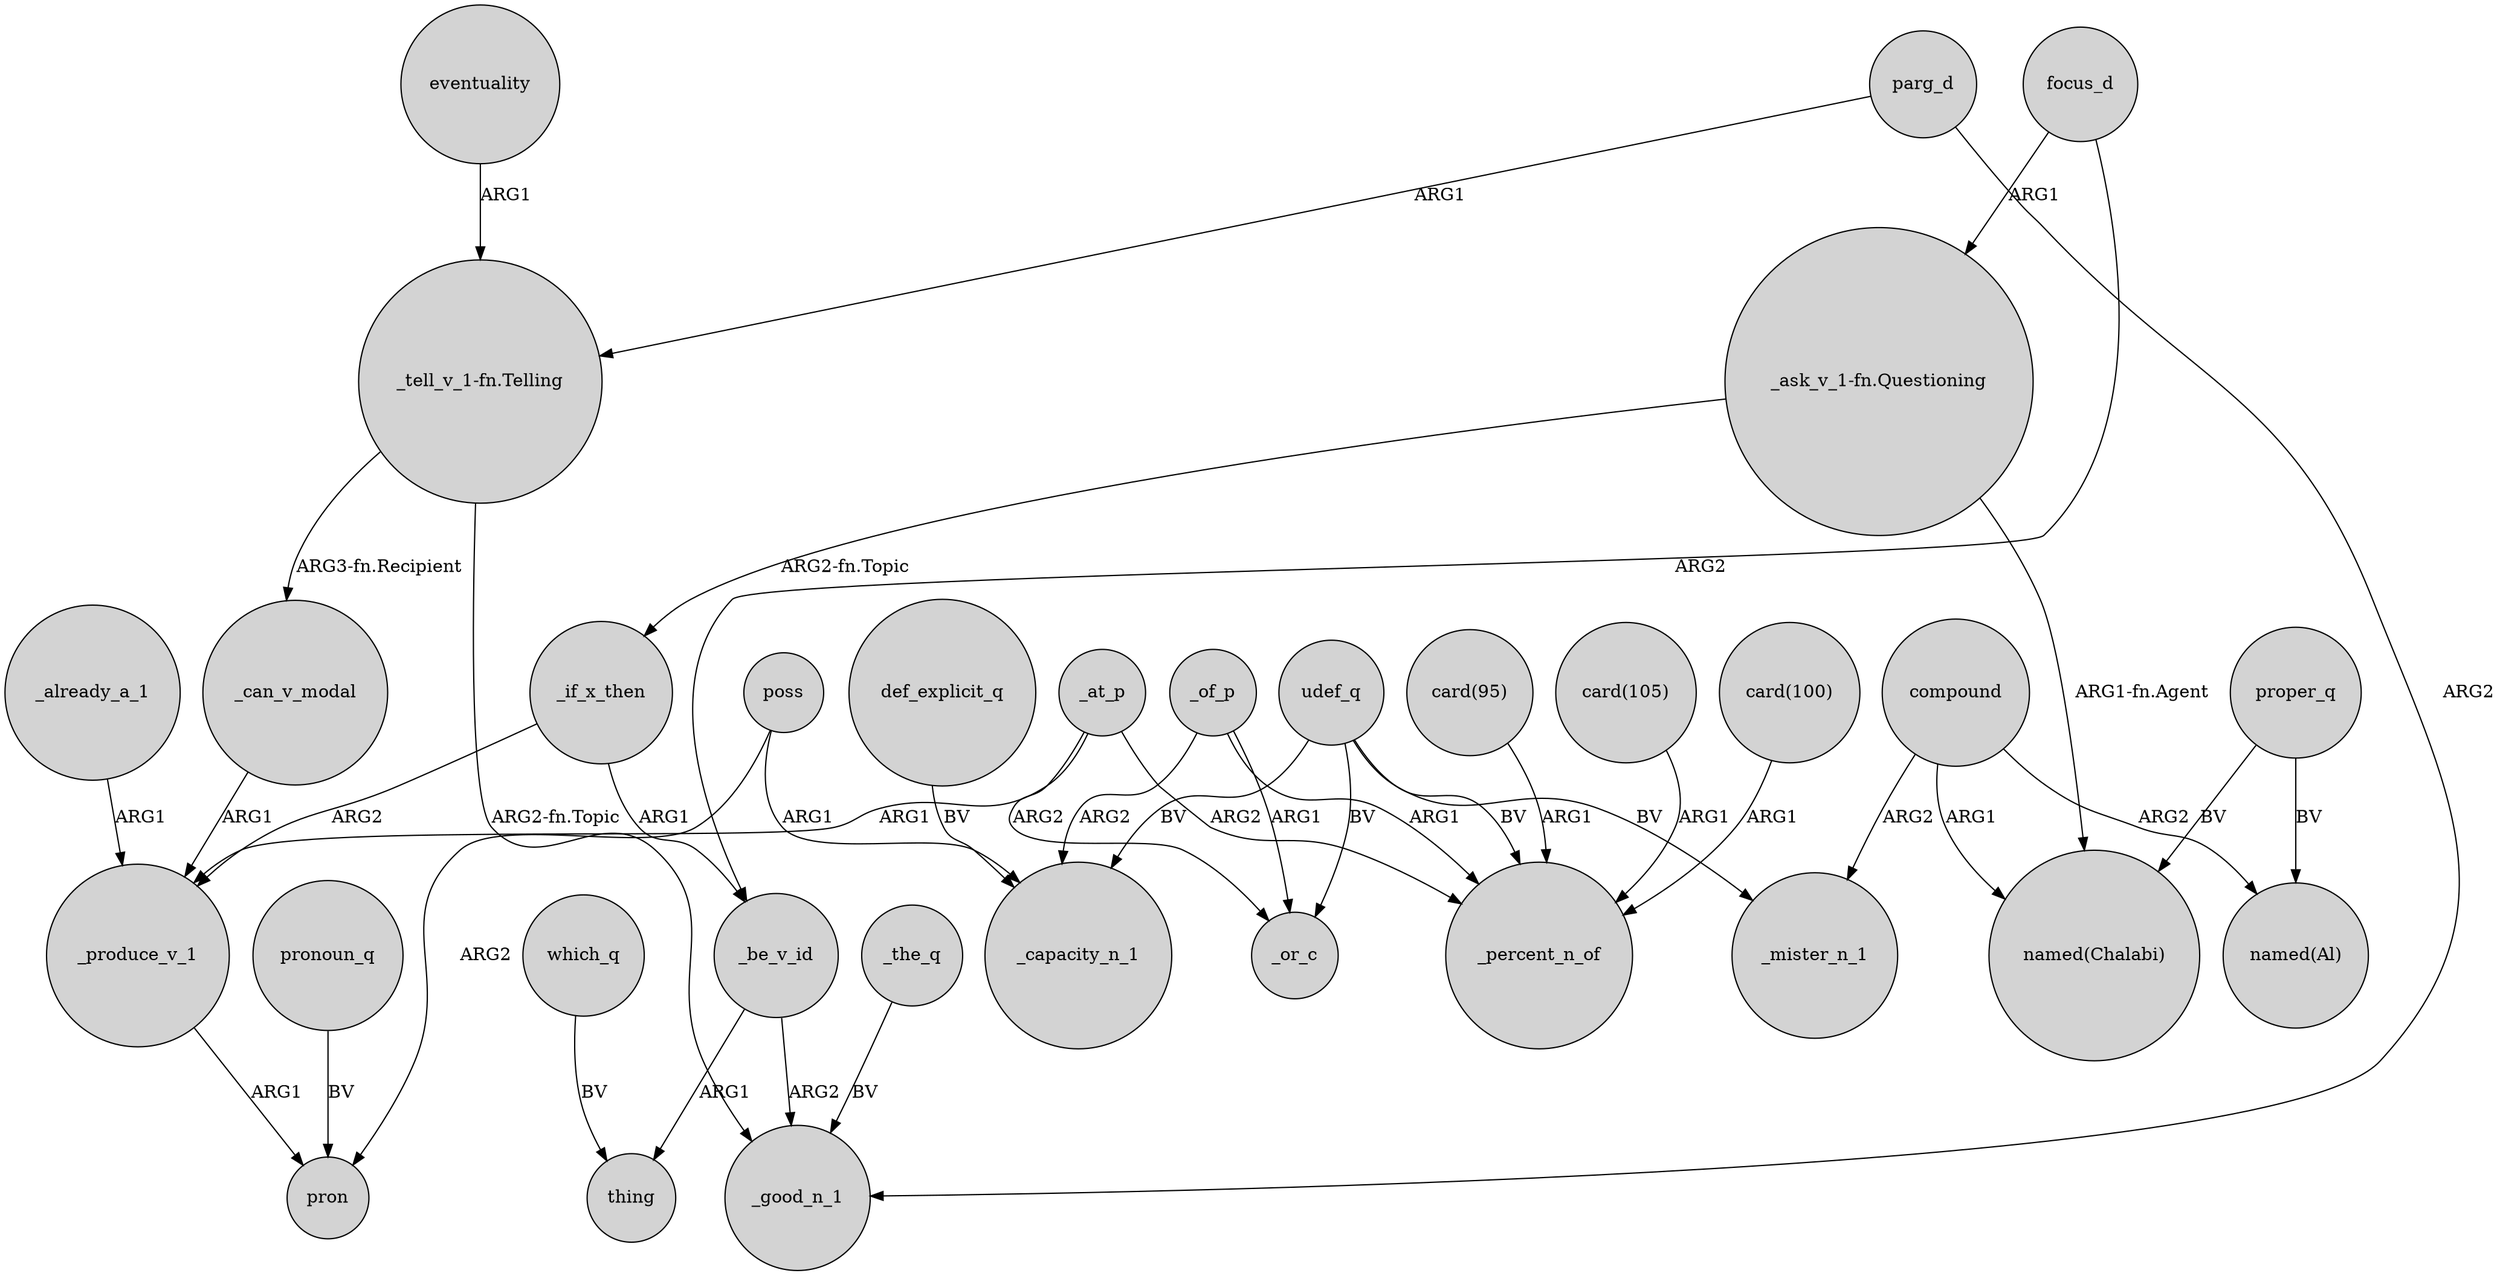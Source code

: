 digraph {
	node [shape=circle style=filled]
	focus_d -> _be_v_id [label=ARG2]
	_of_p -> _capacity_n_1 [label=ARG2]
	poss -> pron [label=ARG2]
	"_tell_v_1-fn.Telling" -> _can_v_modal [label="ARG3-fn.Recipient"]
	parg_d -> "_tell_v_1-fn.Telling" [label=ARG1]
	"_ask_v_1-fn.Questioning" -> "named(Chalabi)" [label="ARG1-fn.Agent"]
	proper_q -> "named(Chalabi)" [label=BV]
	"_tell_v_1-fn.Telling" -> _good_n_1 [label="ARG2-fn.Topic"]
	_already_a_1 -> _produce_v_1 [label=ARG1]
	compound -> _mister_n_1 [label=ARG2]
	udef_q -> _capacity_n_1 [label=BV]
	"card(95)" -> _percent_n_of [label=ARG1]
	udef_q -> _mister_n_1 [label=BV]
	_the_q -> _good_n_1 [label=BV]
	udef_q -> _or_c [label=BV]
	"card(105)" -> _percent_n_of [label=ARG1]
	eventuality -> "_tell_v_1-fn.Telling" [label=ARG1]
	_at_p -> _or_c [label=ARG2]
	_of_p -> _or_c [label=ARG1]
	_produce_v_1 -> pron [label=ARG1]
	_of_p -> _percent_n_of [label=ARG1]
	pronoun_q -> pron [label=BV]
	parg_d -> _good_n_1 [label=ARG2]
	compound -> "named(Chalabi)" [label=ARG1]
	_if_x_then -> _produce_v_1 [label=ARG2]
	proper_q -> "named(Al)" [label=BV]
	"_ask_v_1-fn.Questioning" -> _if_x_then [label="ARG2-fn.Topic"]
	_be_v_id -> thing [label=ARG1]
	def_explicit_q -> _capacity_n_1 [label=BV]
	poss -> _capacity_n_1 [label=ARG1]
	compound -> "named(Al)" [label=ARG2]
	_at_p -> _percent_n_of [label=ARG2]
	_if_x_then -> _be_v_id [label=ARG1]
	udef_q -> _percent_n_of [label=BV]
	"card(100)" -> _percent_n_of [label=ARG1]
	_can_v_modal -> _produce_v_1 [label=ARG1]
	_be_v_id -> _good_n_1 [label=ARG2]
	_at_p -> _produce_v_1 [label=ARG1]
	which_q -> thing [label=BV]
	focus_d -> "_ask_v_1-fn.Questioning" [label=ARG1]
}
